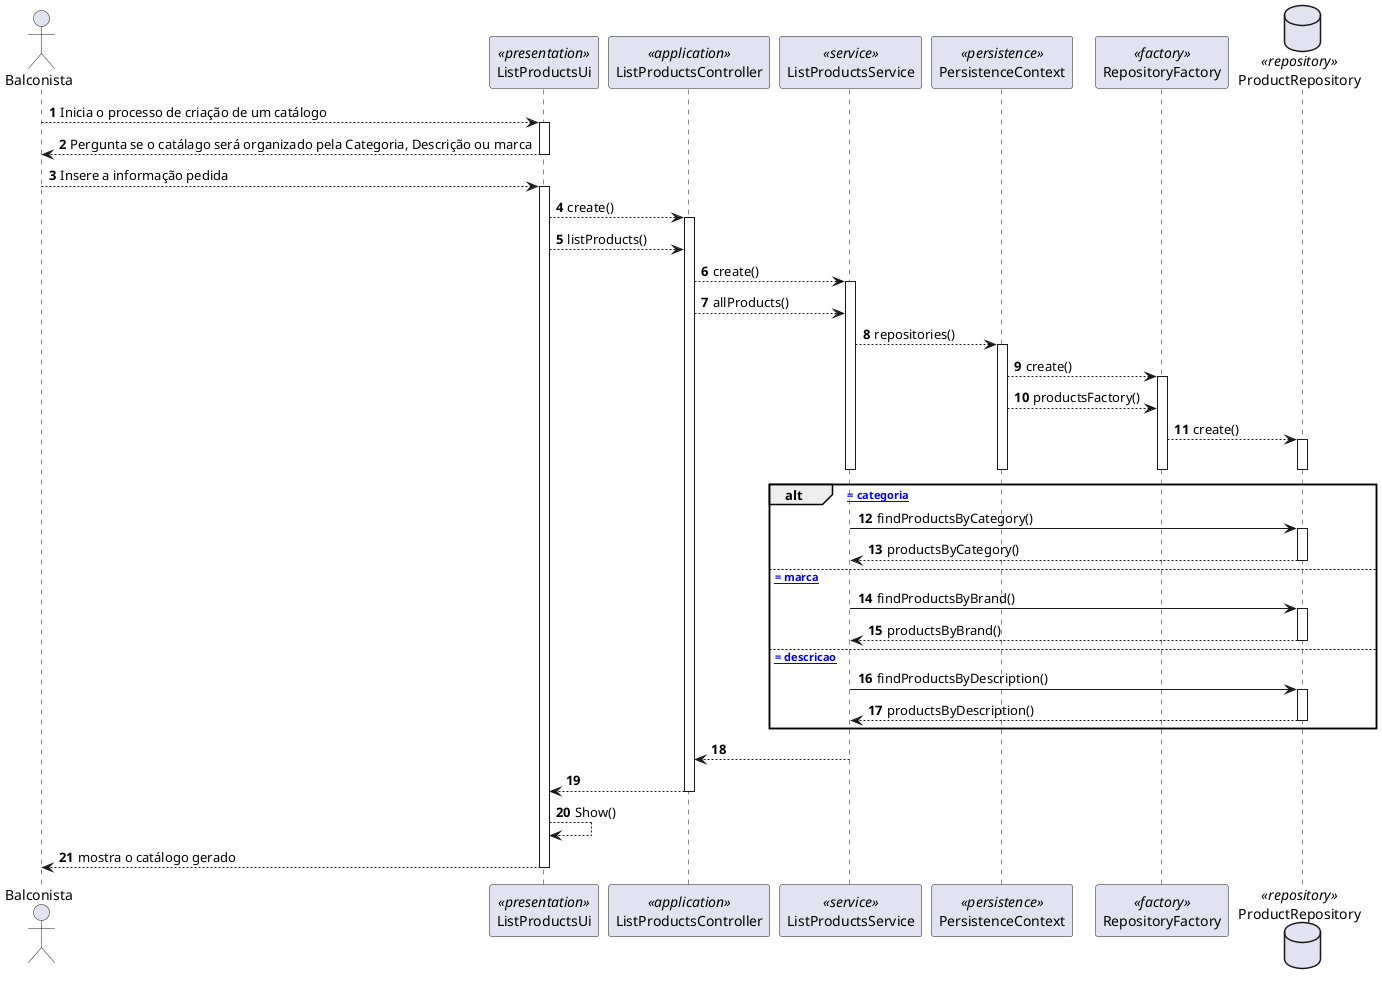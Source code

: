@startuml
'https://plantuml.com/sequence-diagram


actor Balconista as B
participant ListProductsUi as Ui <<presentation>>
participant ListProductsController as CT <<application>>
participant ListProductsService as SR <<service>>
participant PersistenceContext as CTX <<persistence>>
participant RepositoryFactory as FT <<factory>>
database ProductRepository as REPO <<repository>>

autonumber

B --> Ui : Inicia o processo de criação de um catálogo

activate Ui
Ui --> B : Pergunta se o catálago será organizado pela Categoria, Descrição ou marca
deactivate Ui


B --> Ui : Insere a informação pedida
activate Ui
Ui --> CT : create()
activate CT
Ui --> CT : listProducts()
CT --> SR : create()
activate SR
CT --> SR : allProducts()
SR --> CTX : repositories()
activate CTX
CTX --> FT : create()
activate FT
CTX --> FT : productsFactory()
FT --> REPO : create()
activate REPO
deactivate REPO
deactivate FT
deactivate SR
deactivate CTX


alt [information = categoria]

SR -> REPO : findProductsByCategory()

activate REPO
REPO --> SR : productsByCategory()

deactivate REPO

else [information = marca]
SR -> REPO : findProductsByBrand()
activate REPO
REPO --> SR : productsByBrand()
deactivate REPO

else [information = descricao]
SR -> REPO : findProductsByDescription()
activate REPO
REPO --> SR : productsByDescription()
deactivate REPO
end
SR --> CT :

CT --> Ui :
deactivate CT
Ui --> Ui : Show()
Ui --> B : mostra o catálogo gerado
deactivate Ui

@enduml